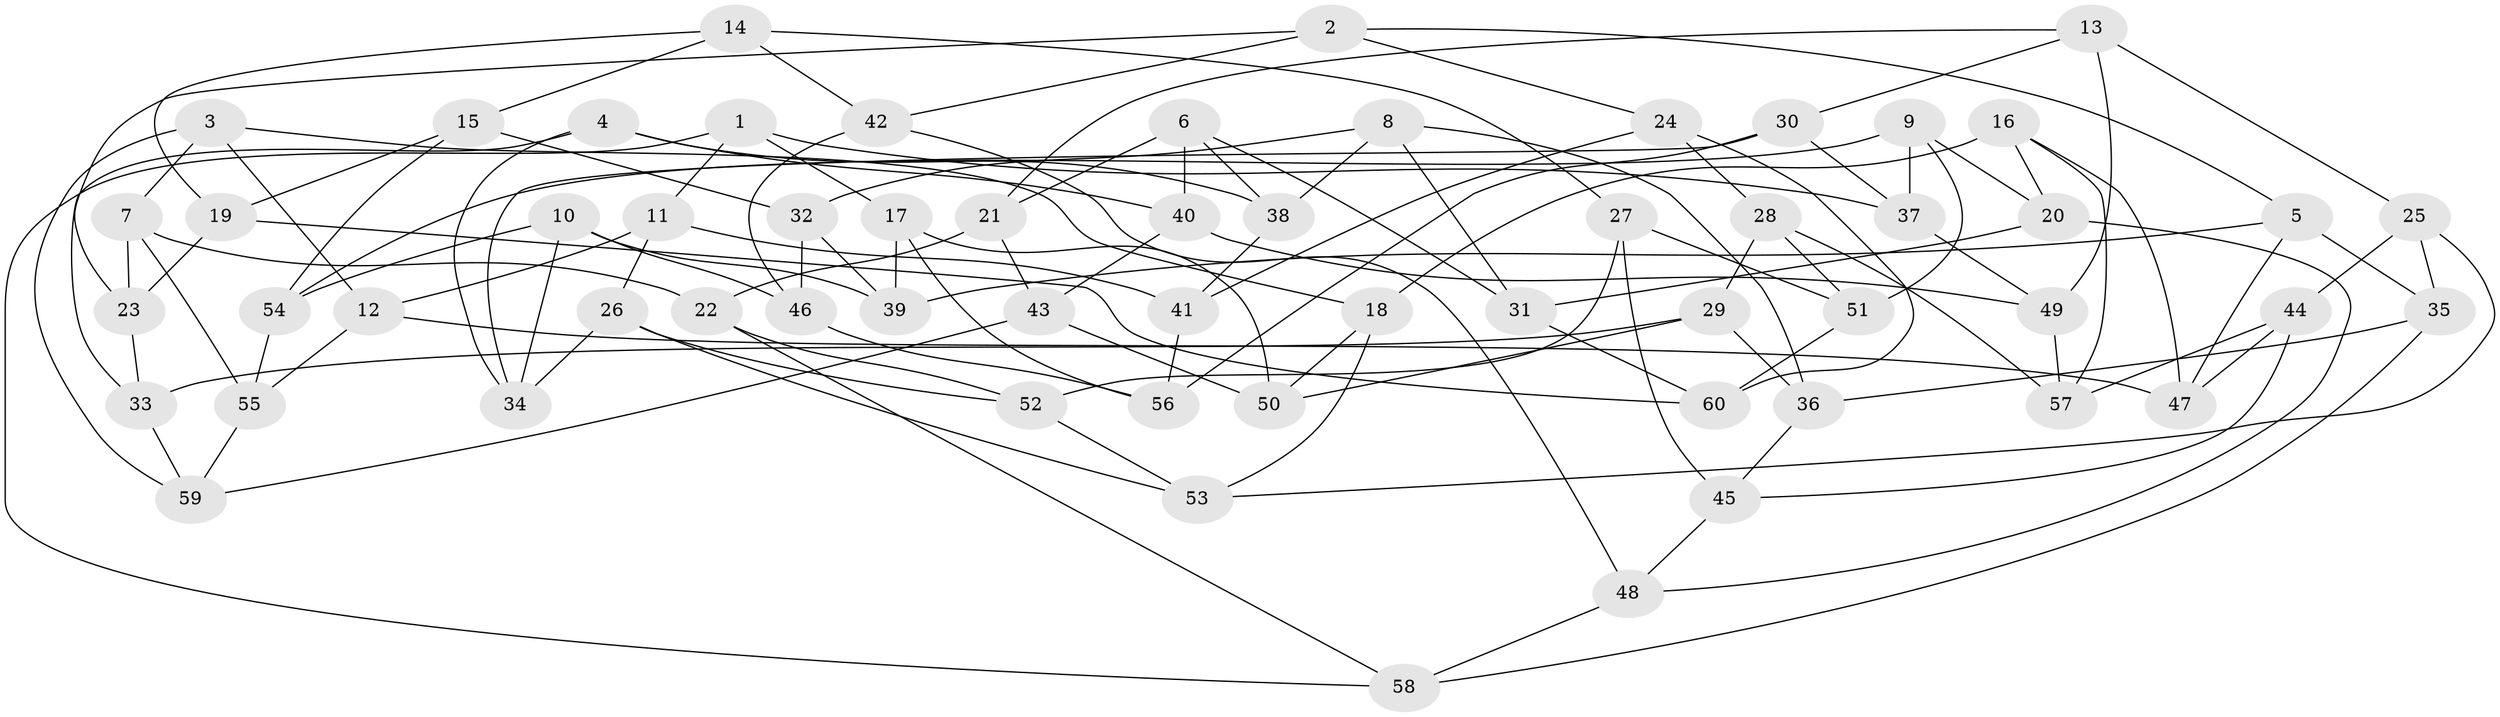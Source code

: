 // Generated by graph-tools (version 1.1) at 2025/38/03/09/25 02:38:10]
// undirected, 60 vertices, 120 edges
graph export_dot {
graph [start="1"]
  node [color=gray90,style=filled];
  1;
  2;
  3;
  4;
  5;
  6;
  7;
  8;
  9;
  10;
  11;
  12;
  13;
  14;
  15;
  16;
  17;
  18;
  19;
  20;
  21;
  22;
  23;
  24;
  25;
  26;
  27;
  28;
  29;
  30;
  31;
  32;
  33;
  34;
  35;
  36;
  37;
  38;
  39;
  40;
  41;
  42;
  43;
  44;
  45;
  46;
  47;
  48;
  49;
  50;
  51;
  52;
  53;
  54;
  55;
  56;
  57;
  58;
  59;
  60;
  1 -- 58;
  1 -- 17;
  1 -- 37;
  1 -- 11;
  2 -- 24;
  2 -- 42;
  2 -- 5;
  2 -- 23;
  3 -- 7;
  3 -- 12;
  3 -- 18;
  3 -- 59;
  4 -- 34;
  4 -- 40;
  4 -- 33;
  4 -- 38;
  5 -- 35;
  5 -- 47;
  5 -- 39;
  6 -- 31;
  6 -- 38;
  6 -- 21;
  6 -- 40;
  7 -- 23;
  7 -- 22;
  7 -- 55;
  8 -- 38;
  8 -- 32;
  8 -- 36;
  8 -- 31;
  9 -- 20;
  9 -- 51;
  9 -- 37;
  9 -- 54;
  10 -- 34;
  10 -- 46;
  10 -- 39;
  10 -- 54;
  11 -- 41;
  11 -- 26;
  11 -- 12;
  12 -- 47;
  12 -- 55;
  13 -- 49;
  13 -- 21;
  13 -- 25;
  13 -- 30;
  14 -- 27;
  14 -- 42;
  14 -- 19;
  14 -- 15;
  15 -- 19;
  15 -- 54;
  15 -- 32;
  16 -- 57;
  16 -- 18;
  16 -- 20;
  16 -- 47;
  17 -- 56;
  17 -- 39;
  17 -- 50;
  18 -- 53;
  18 -- 50;
  19 -- 60;
  19 -- 23;
  20 -- 31;
  20 -- 48;
  21 -- 43;
  21 -- 22;
  22 -- 58;
  22 -- 52;
  23 -- 33;
  24 -- 41;
  24 -- 28;
  24 -- 60;
  25 -- 35;
  25 -- 44;
  25 -- 53;
  26 -- 34;
  26 -- 52;
  26 -- 53;
  27 -- 45;
  27 -- 52;
  27 -- 51;
  28 -- 29;
  28 -- 51;
  28 -- 57;
  29 -- 36;
  29 -- 33;
  29 -- 50;
  30 -- 56;
  30 -- 37;
  30 -- 34;
  31 -- 60;
  32 -- 39;
  32 -- 46;
  33 -- 59;
  35 -- 36;
  35 -- 58;
  36 -- 45;
  37 -- 49;
  38 -- 41;
  40 -- 49;
  40 -- 43;
  41 -- 56;
  42 -- 46;
  42 -- 48;
  43 -- 59;
  43 -- 50;
  44 -- 57;
  44 -- 47;
  44 -- 45;
  45 -- 48;
  46 -- 56;
  48 -- 58;
  49 -- 57;
  51 -- 60;
  52 -- 53;
  54 -- 55;
  55 -- 59;
}
